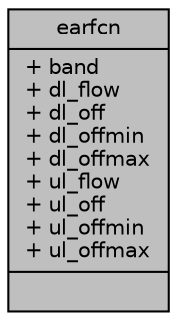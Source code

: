 digraph "earfcn"
{
 // LATEX_PDF_SIZE
  edge [fontname="Helvetica",fontsize="10",labelfontname="Helvetica",labelfontsize="10"];
  node [fontname="Helvetica",fontsize="10",shape=record];
  Node1 [label="{earfcn\n|+ band\l+ dl_flow\l+ dl_off\l+ dl_offmin\l+ dl_offmax\l+ ul_flow\l+ ul_off\l+ ul_offmin\l+ ul_offmax\l|}",height=0.2,width=0.4,color="black", fillcolor="grey75", style="filled", fontcolor="black",tooltip=" "];
}

